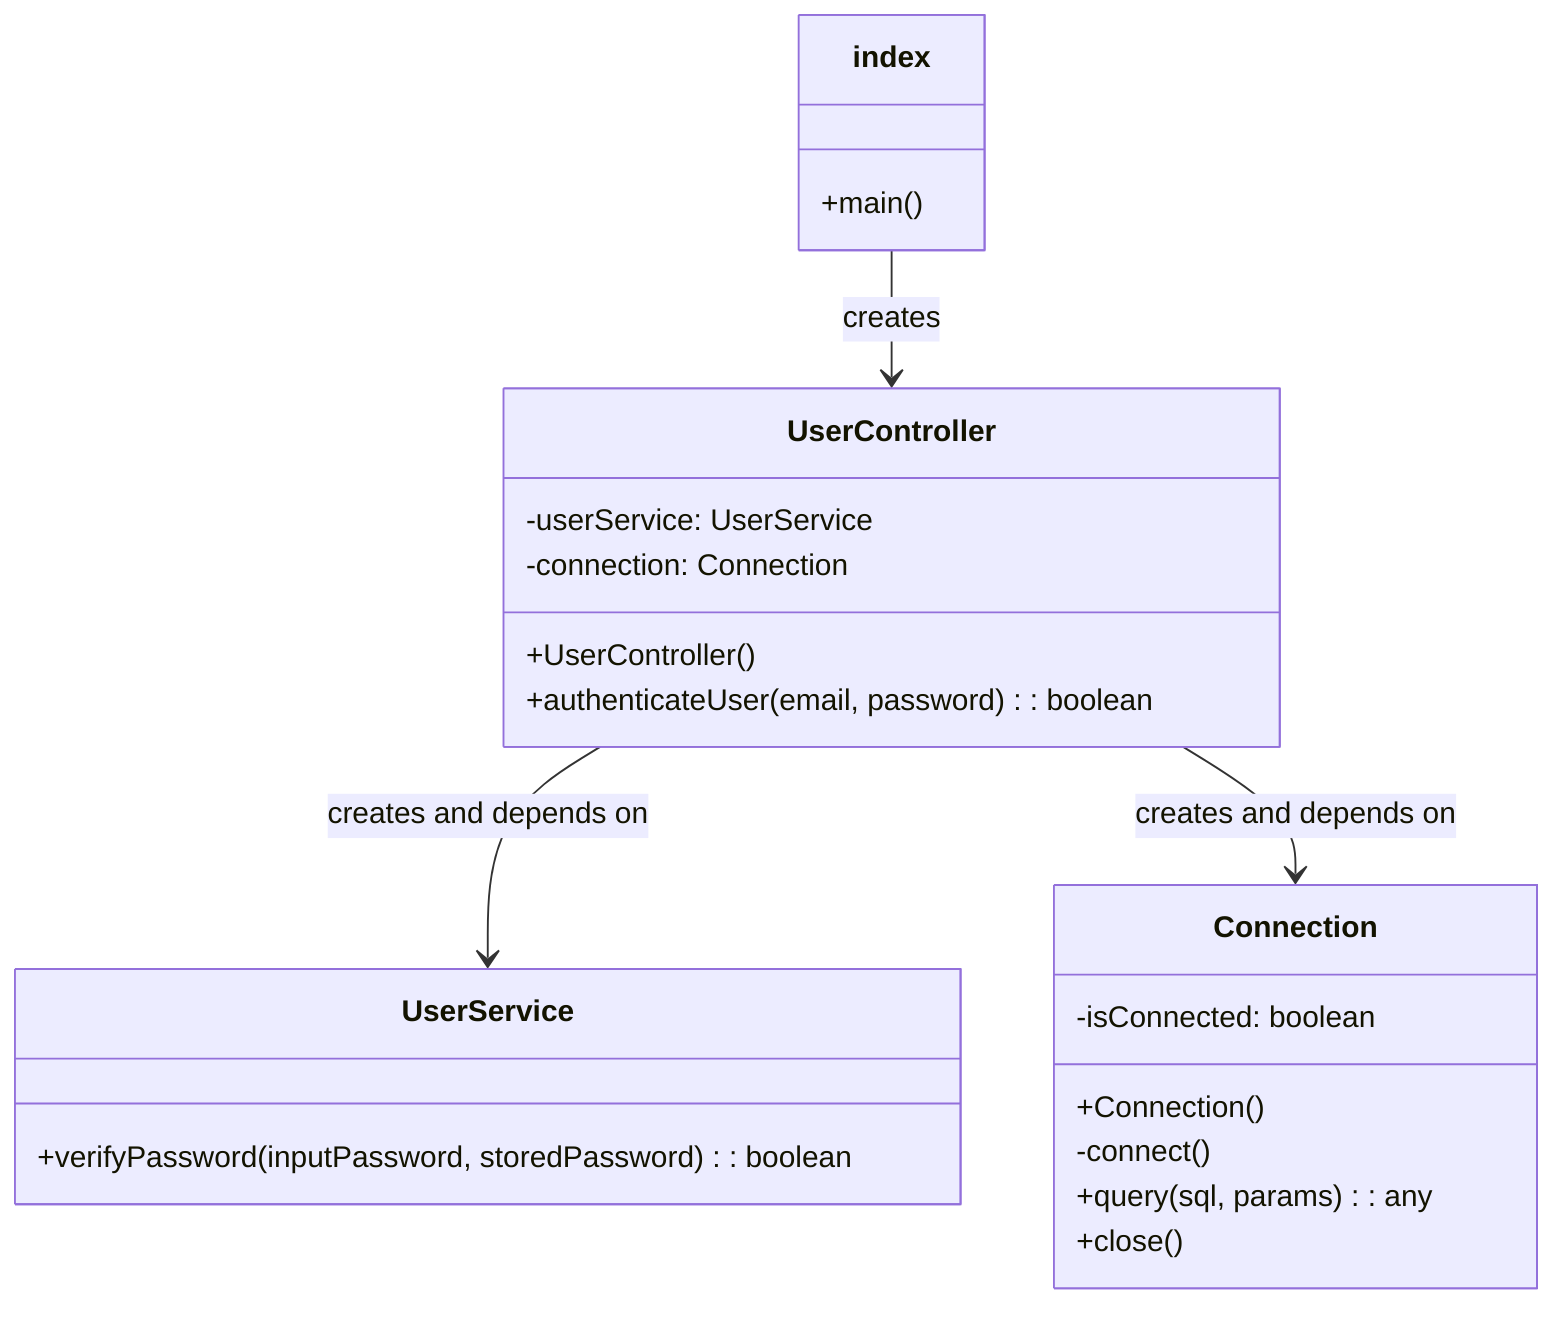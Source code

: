 classDiagram
    class index {
        +main()
    }

    class UserController {
        -userService: UserService
        -connection: Connection
        +UserController()
        +authenticateUser(email, password): boolean
    }

    class UserService {
        +verifyPassword(inputPassword, storedPassword): boolean
    }

    class Connection {
        -isConnected: boolean
        +Connection()
        -connect()
        +query(sql, params): any
        +close()
    }

    %% Dependencies - Bad Practice: Direct Instantiation
    index --> UserController : creates
    UserController --> UserService : creates and depends on
    UserController --> Connection : creates and depends on